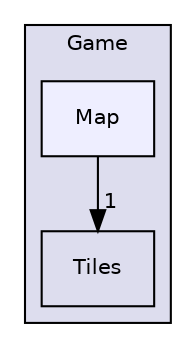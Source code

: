 digraph "src/Game/Map" {
  compound=true
  node [ fontsize="10", fontname="Helvetica"];
  edge [ labelfontsize="10", labelfontname="Helvetica"];
  subgraph clusterdir_b43036362fece0f978c3c8156df55d19 {
    graph [ bgcolor="#ddddee", pencolor="black", label="Game" fontname="Helvetica", fontsize="10", URL="dir_b43036362fece0f978c3c8156df55d19.html"]
  dir_519faf922a5b550b10e9309381052ec7 [shape=box label="Tiles" URL="dir_519faf922a5b550b10e9309381052ec7.html"];
  dir_00a6f160f6df468aec6cb1661247fd76 [shape=box, label="Map", style="filled", fillcolor="#eeeeff", pencolor="black", URL="dir_00a6f160f6df468aec6cb1661247fd76.html"];
  }
  dir_00a6f160f6df468aec6cb1661247fd76->dir_519faf922a5b550b10e9309381052ec7 [headlabel="1", labeldistance=1.5 headhref="dir_000004_000005.html"];
}
